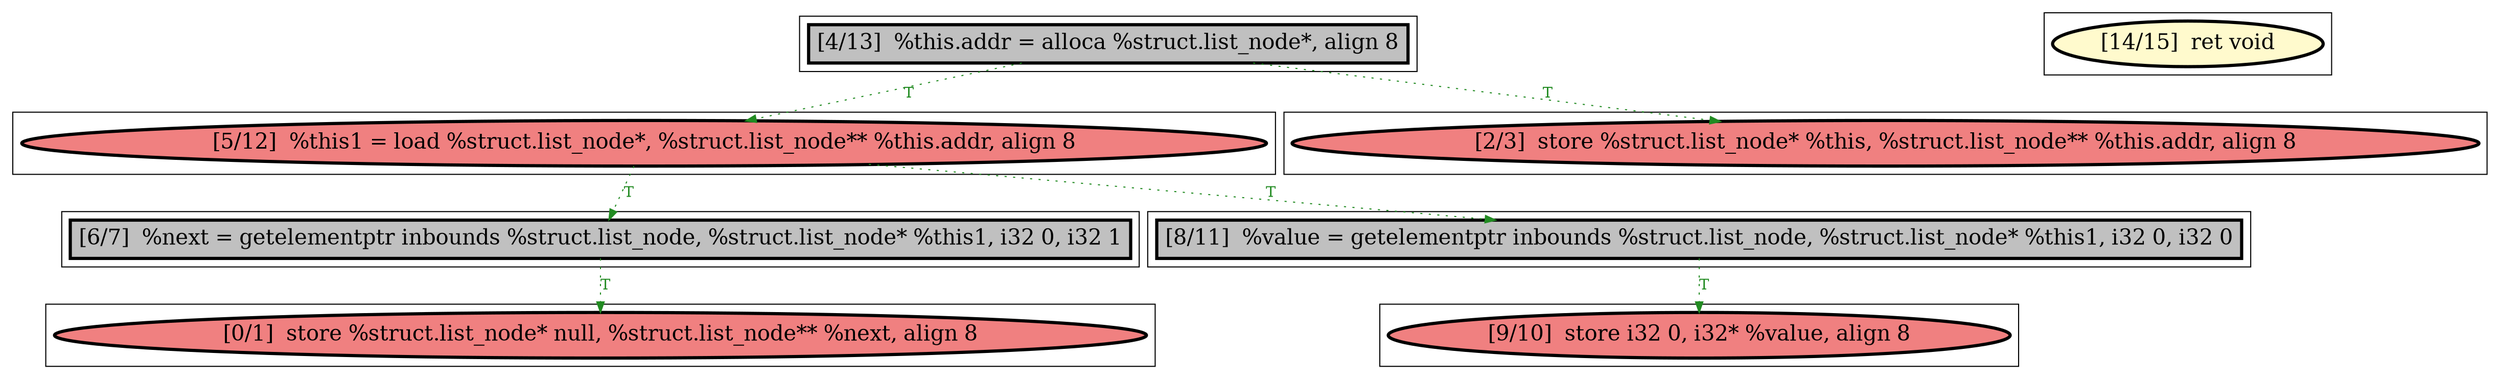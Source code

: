 
digraph G {



node774->node775 [style=dotted,color=forestgreen,label="T",fontcolor=forestgreen ]
node779->node772 [style=dotted,color=forestgreen,label="T",fontcolor=forestgreen ]
node775->node779 [style=dotted,color=forestgreen,label="T",fontcolor=forestgreen ]
node778->node777 [style=dotted,color=forestgreen,label="T",fontcolor=forestgreen ]
node774->node773 [style=dotted,color=forestgreen,label="T",fontcolor=forestgreen ]
node775->node778 [style=dotted,color=forestgreen,label="T",fontcolor=forestgreen ]


subgraph cluster7 {


node779 [penwidth=3.0,fontsize=20,fillcolor=grey,label="[6/7]  %next = getelementptr inbounds %struct.list_node, %struct.list_node* %this1, i32 0, i32 1",shape=rectangle,style=filled ]



}

subgraph cluster6 {


node778 [penwidth=3.0,fontsize=20,fillcolor=grey,label="[8/11]  %value = getelementptr inbounds %struct.list_node, %struct.list_node* %this1, i32 0, i32 0",shape=rectangle,style=filled ]



}

subgraph cluster0 {


node772 [penwidth=3.0,fontsize=20,fillcolor=lightcoral,label="[0/1]  store %struct.list_node* null, %struct.list_node** %next, align 8",shape=ellipse,style=filled ]



}

subgraph cluster5 {


node777 [penwidth=3.0,fontsize=20,fillcolor=lightcoral,label="[9/10]  store i32 0, i32* %value, align 8",shape=ellipse,style=filled ]



}

subgraph cluster1 {


node773 [penwidth=3.0,fontsize=20,fillcolor=lightcoral,label="[2/3]  store %struct.list_node* %this, %struct.list_node** %this.addr, align 8",shape=ellipse,style=filled ]



}

subgraph cluster2 {


node774 [penwidth=3.0,fontsize=20,fillcolor=grey,label="[4/13]  %this.addr = alloca %struct.list_node*, align 8",shape=rectangle,style=filled ]



}

subgraph cluster3 {


node775 [penwidth=3.0,fontsize=20,fillcolor=lightcoral,label="[5/12]  %this1 = load %struct.list_node*, %struct.list_node** %this.addr, align 8",shape=ellipse,style=filled ]



}

subgraph cluster4 {


node776 [penwidth=3.0,fontsize=20,fillcolor=lemonchiffon,label="[14/15]  ret void",shape=ellipse,style=filled ]



}

}
